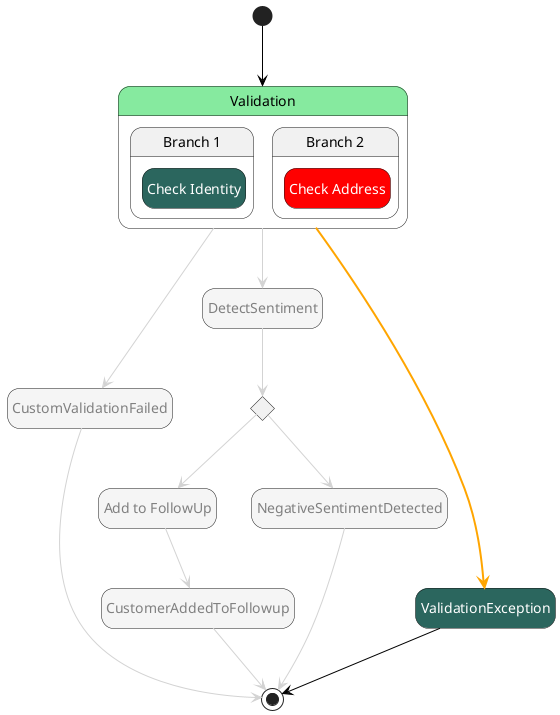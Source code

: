 @startuml
hide empty description
skinparam ArrowColor #black
skinparam state {

    BackgroundColor<<Choice>> #whitesmoke
    FontColor<<Choice>> automatic

    BackgroundColor<<aslParallel>> #whitesmoke

    BackgroundColor<<aslTask>> #lightblue
    FontColor<<aslTask>> automatic
    BackgroundColor<<Compensate>> #orange
    FontColor<<CustomStyle0>> automatic
    BackgroundColor<<CustomStyle0>> #86ea9f
    FontColor<<CustomStyle1>> automatic
    BackgroundColor<<CustomStyle1>> #red
    FontColor<<CustomStyle2>> automatic
    BackgroundColor<<CustomStyle2>> #2b665e
    FontColor<<CustomStyle3>> automatic
    BackgroundColor<<CustomStyle3>> #2b665e
    FontColor<<CustomStyle4>> gray
    BackgroundColor<<CustomStyle4>> #whitesmoke
}
state "Add to FollowUp" as state7<<CustomStyle4>>
state "CustomValidationFailed" as state6<<CustomStyle4>>
state "CustomerAddedToFollowup" as state8<<CustomStyle4>>
state "DetectSentiment" as state2<<CustomStyle4>>
state "Is Positive \nSentiment?" as state4<<Choice>>
state "NegativeSentimentDetected" as state5<<CustomStyle4>>
state "Validation" as state1<<CustomStyle0>> {
state "Branch 1" as state1_1 {
state "Check Identity" as state9<<CustomStyle2>>
}
state "Branch 2" as state1_2 {
state "Check Address" as state10<<CustomStyle1>>
}
}
state "ValidationException" as state3<<CustomStyle3>>
[*] --> state1
state1 -[#lightgray]-> state2
state1 -[#lightgray]-> state6
state1 -[bold,#orange]-> state3
state2 -[#lightgray]-> state4
state3 --> [*]
state4 -[#lightgray]-> state7
state4 -[#lightgray]-> state5
state5 -[#lightgray]-> [*]
state6 -[#lightgray]-> [*]
state7 -[#lightgray]-> state8
state8 -[#lightgray]-> [*]
@enduml
